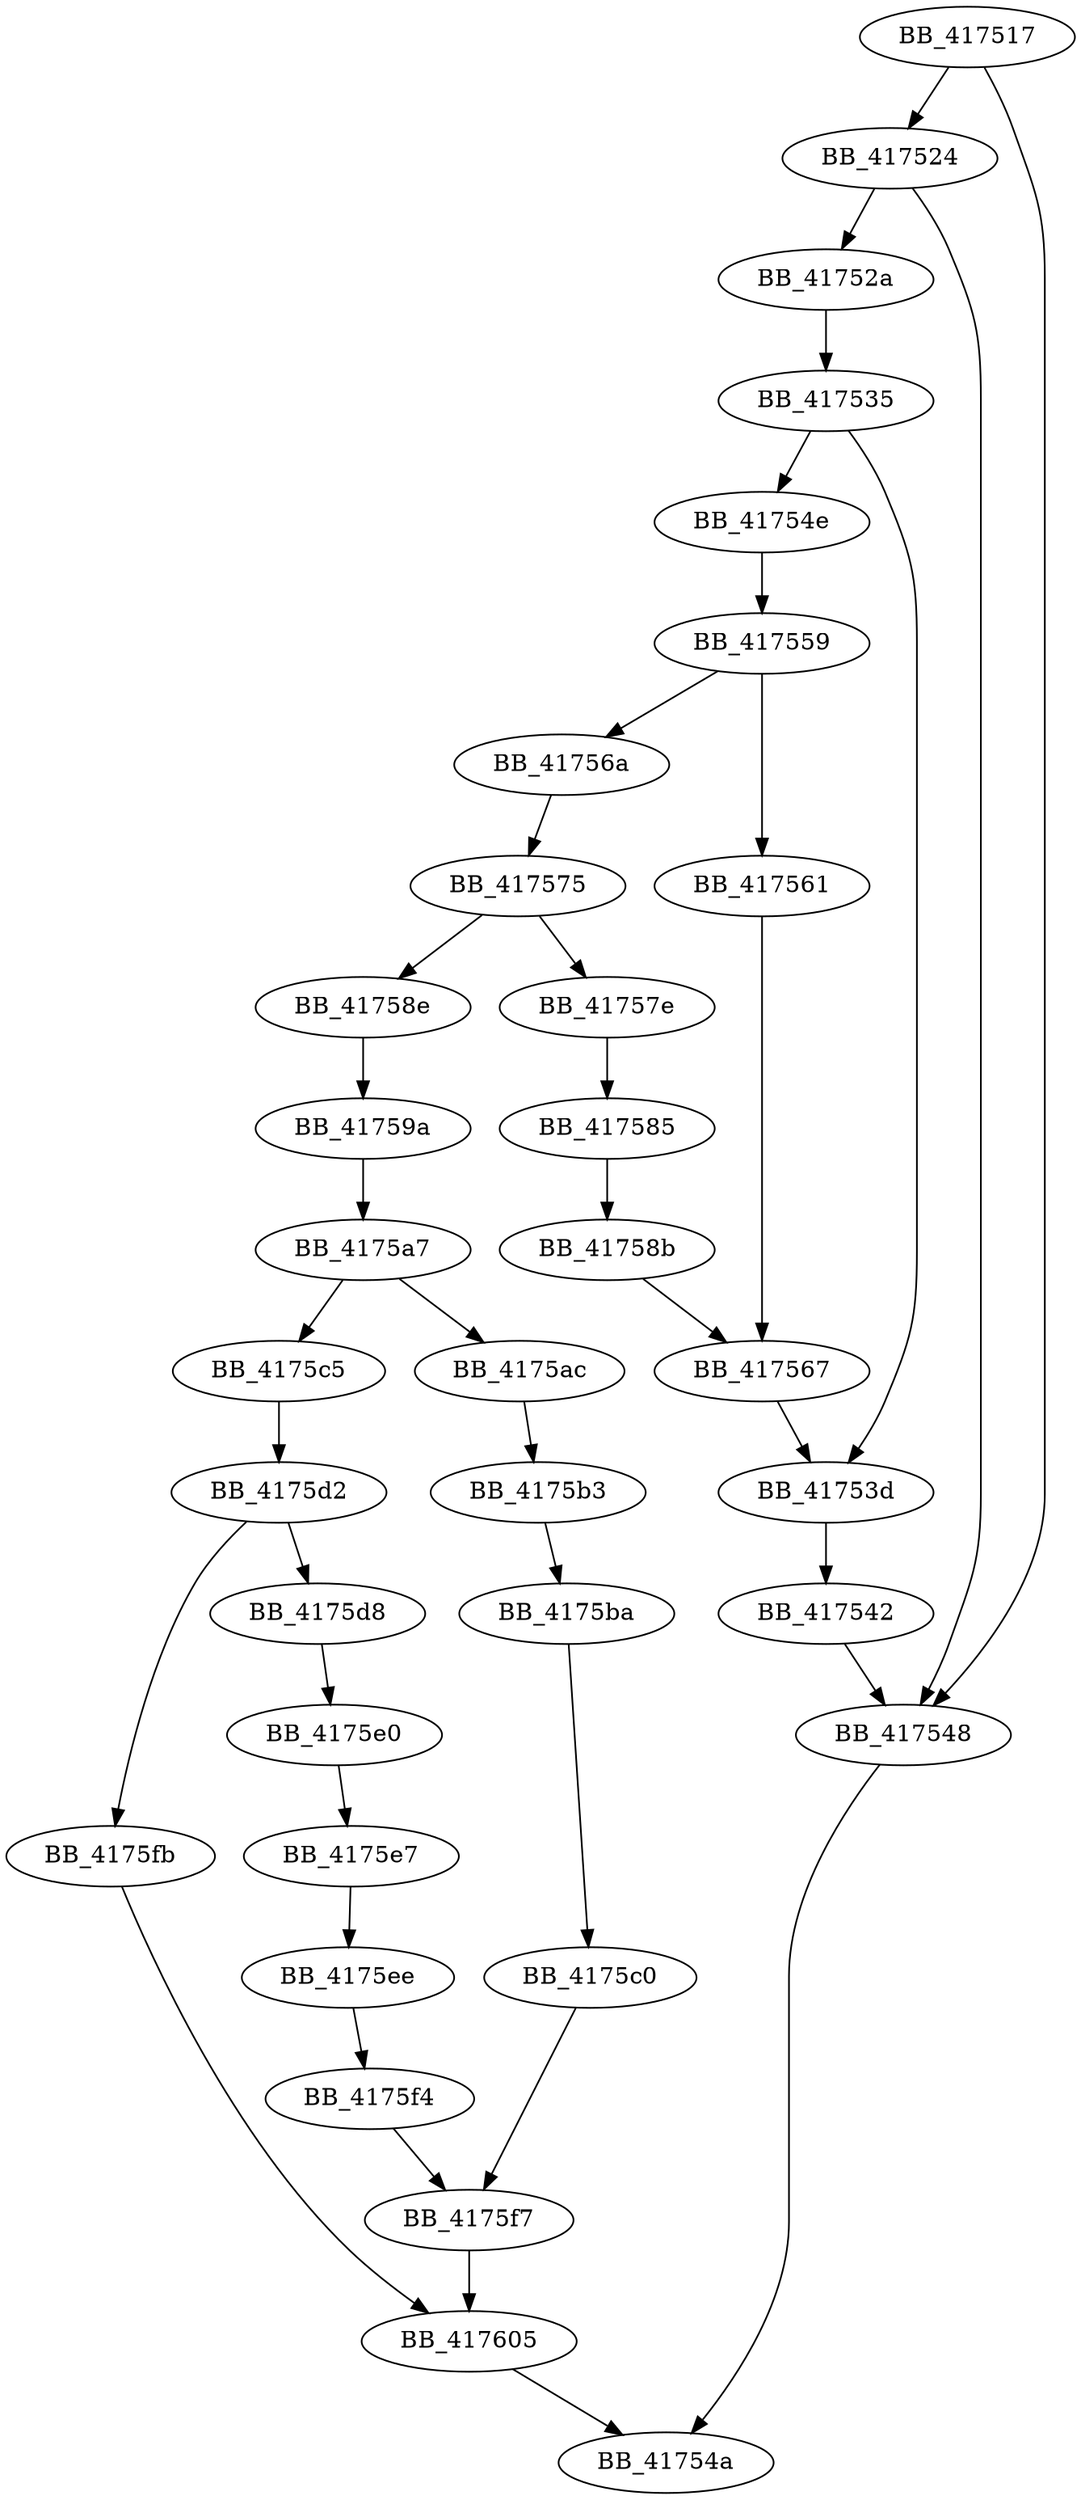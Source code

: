 DiGraph __create_locale{
BB_417517->BB_417524
BB_417517->BB_417548
BB_417524->BB_41752a
BB_417524->BB_417548
BB_41752a->BB_417535
BB_417535->BB_41753d
BB_417535->BB_41754e
BB_41753d->BB_417542
BB_417542->BB_417548
BB_417548->BB_41754a
BB_41754e->BB_417559
BB_417559->BB_417561
BB_417559->BB_41756a
BB_417561->BB_417567
BB_417567->BB_41753d
BB_41756a->BB_417575
BB_417575->BB_41757e
BB_417575->BB_41758e
BB_41757e->BB_417585
BB_417585->BB_41758b
BB_41758b->BB_417567
BB_41758e->BB_41759a
BB_41759a->BB_4175a7
BB_4175a7->BB_4175ac
BB_4175a7->BB_4175c5
BB_4175ac->BB_4175b3
BB_4175b3->BB_4175ba
BB_4175ba->BB_4175c0
BB_4175c0->BB_4175f7
BB_4175c5->BB_4175d2
BB_4175d2->BB_4175d8
BB_4175d2->BB_4175fb
BB_4175d8->BB_4175e0
BB_4175e0->BB_4175e7
BB_4175e7->BB_4175ee
BB_4175ee->BB_4175f4
BB_4175f4->BB_4175f7
BB_4175f7->BB_417605
BB_4175fb->BB_417605
BB_417605->BB_41754a
}
